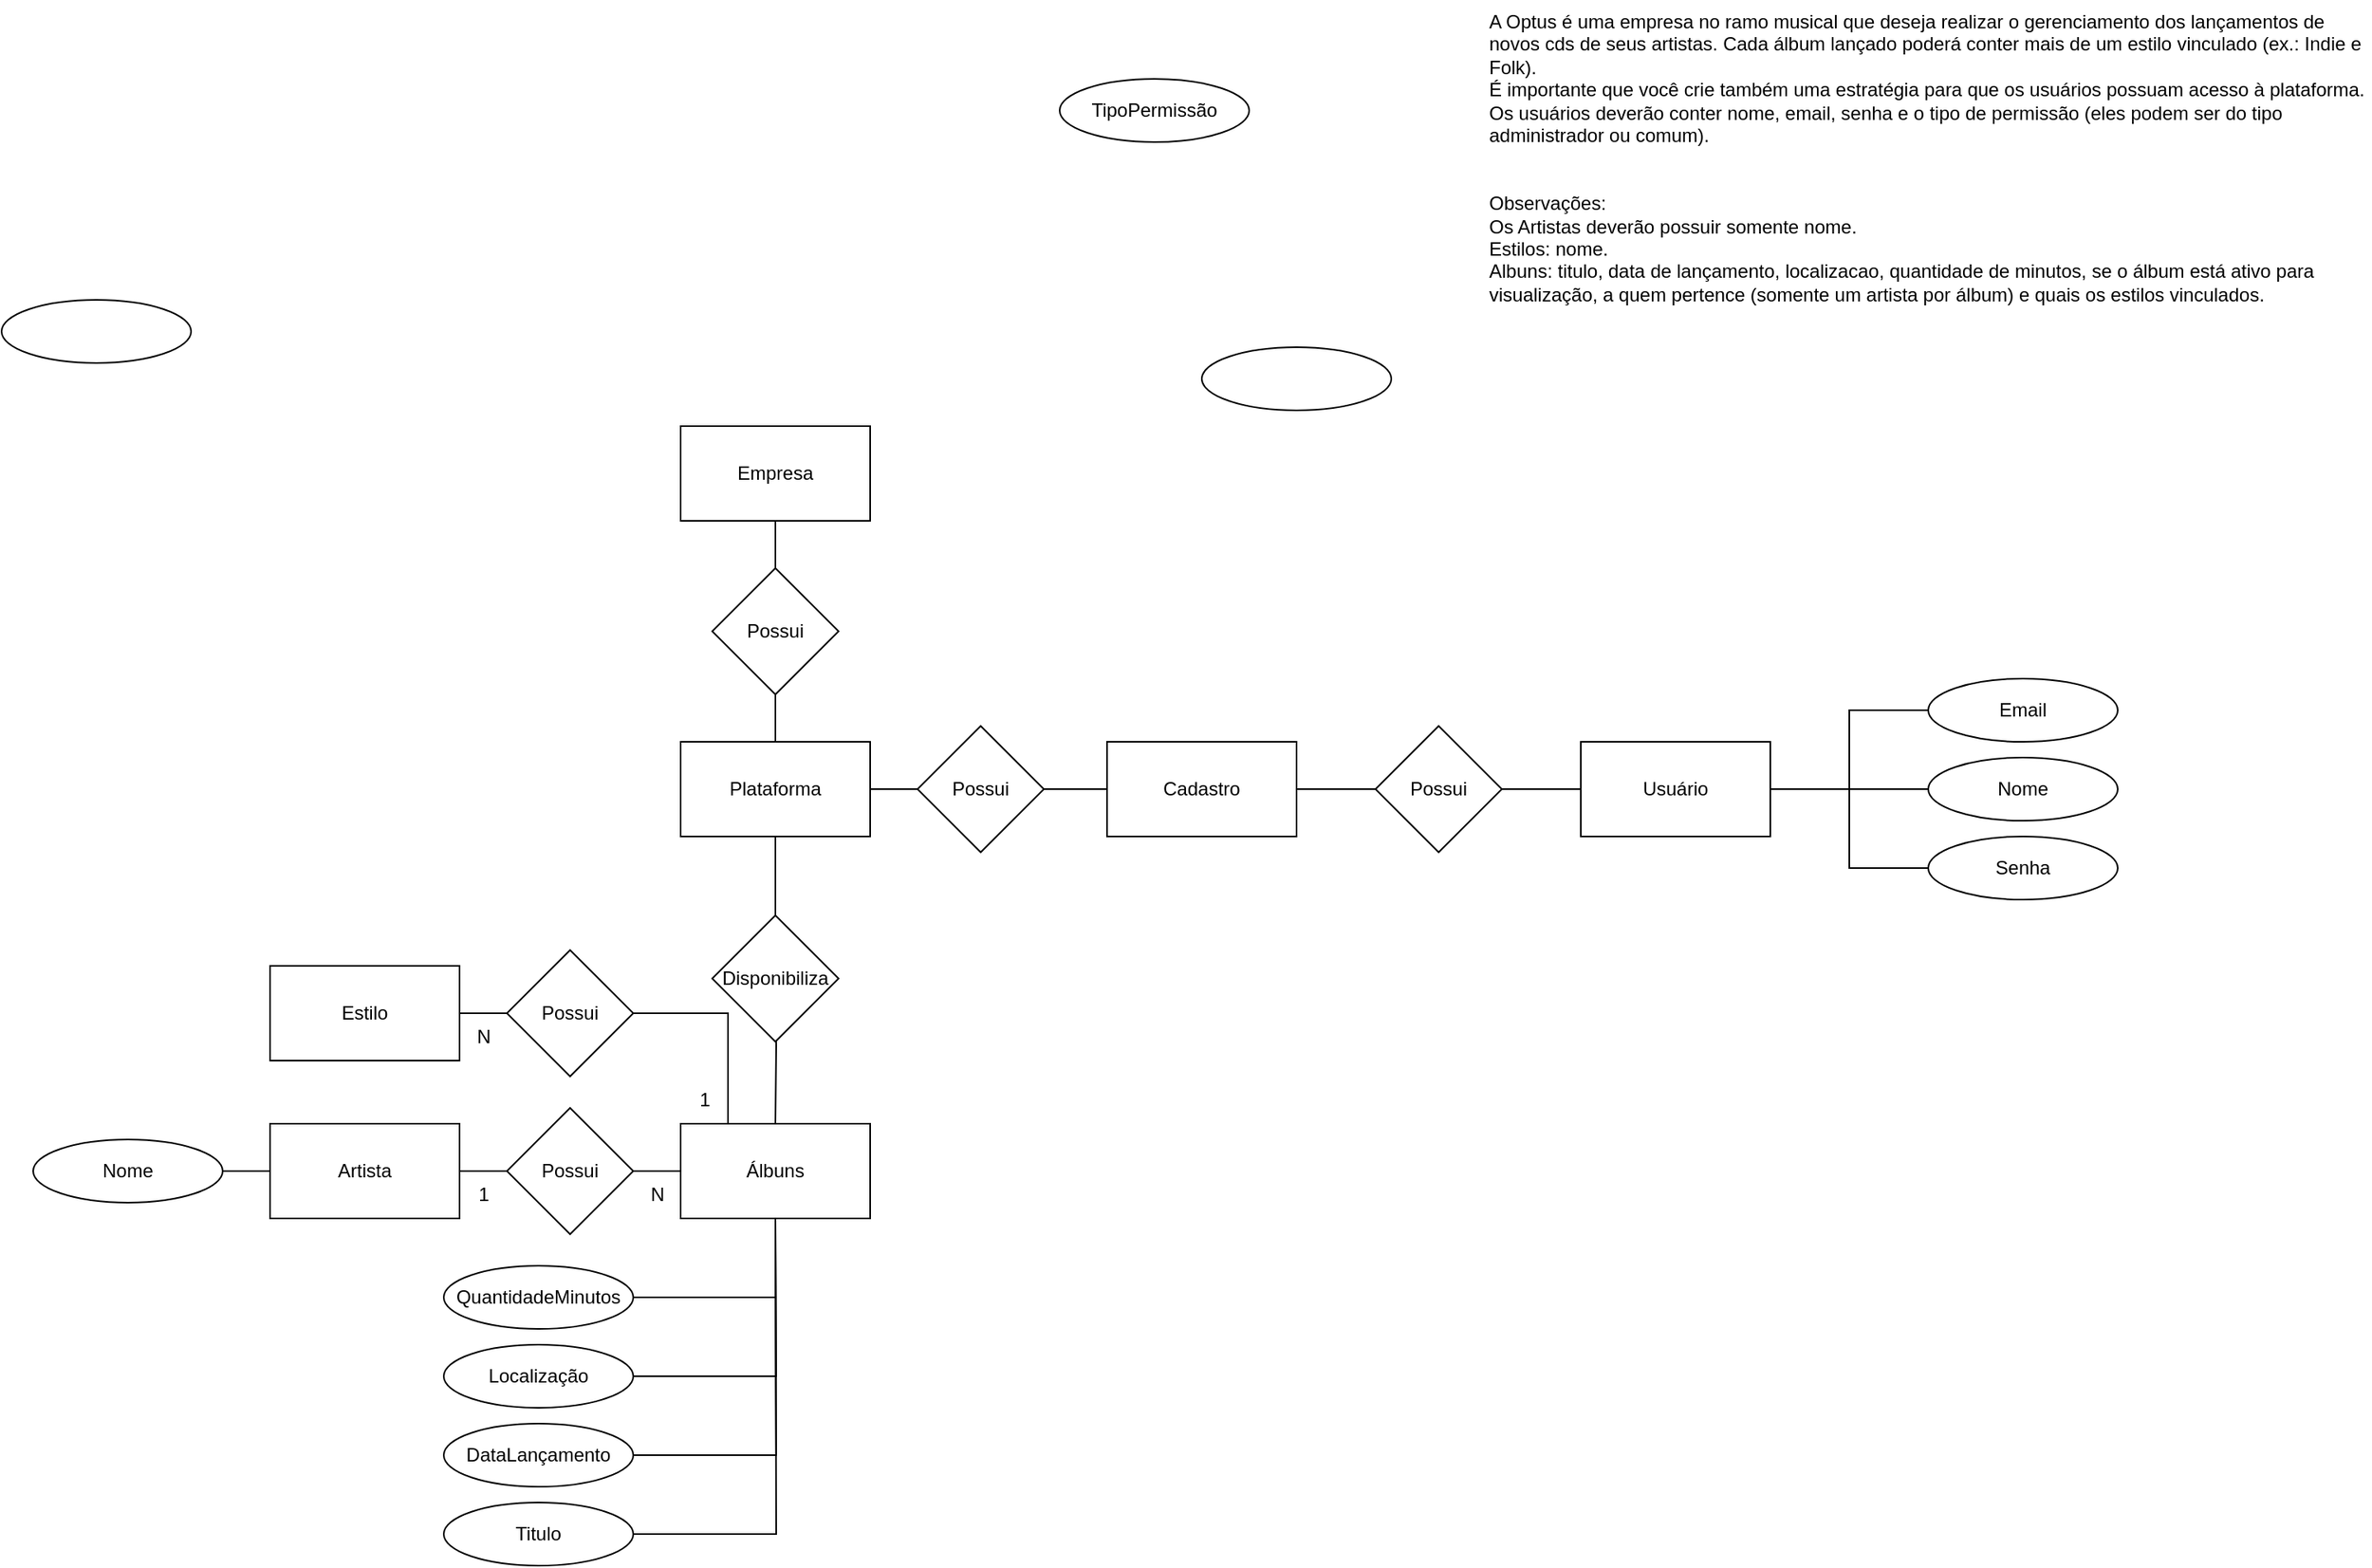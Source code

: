 <mxfile version="21.6.5" type="device">
  <diagram id="PN-a7cgjVNnVVcfMa5UT" name="Página-1">
    <mxGraphModel dx="1500" dy="820" grid="1" gridSize="10" guides="1" tooltips="1" connect="1" arrows="1" fold="1" page="1" pageScale="1" pageWidth="2336" pageHeight="1654" math="0" shadow="0">
      <root>
        <mxCell id="0" />
        <mxCell id="1" parent="0" />
        <mxCell id="jqNd-tk94i1S7kKQQhx--1" value="A Optus é uma empresa no ramo musical que deseja realizar o gerenciamento dos lançamentos de novos cds de seus artistas. Cada álbum lançado poderá conter mais de um estilo vinculado (ex.: Indie e Folk).&#xa;É importante que você crie também uma estratégia para que os usuários possuam acesso à plataforma.&#xa;Os usuários deverão conter nome, email, senha e o tipo de permissão (eles podem ser do tipo administrador ou comum).&#xa;&#xa;&#xa;Observações:&#xa;Os Artistas deverão possuir somente nome.&#xa;Estilos: nome.&#xa;Albuns: titulo, data de lançamento, localizacao, quantidade de minutos, se o álbum está ativo para visualização, a quem pertence (somente um artista por álbum) e quais os estilos vinculados." style="text;whiteSpace=wrap;" vertex="1" parent="1">
          <mxGeometry x="1070" y="30" width="560" height="230" as="geometry" />
        </mxCell>
        <mxCell id="jqNd-tk94i1S7kKQQhx--44" style="edgeStyle=orthogonalEdgeStyle;rounded=0;orthogonalLoop=1;jettySize=auto;html=1;exitX=0.5;exitY=1;exitDx=0;exitDy=0;endArrow=none;endFill=0;" edge="1" parent="1" source="jqNd-tk94i1S7kKQQhx--2" target="jqNd-tk94i1S7kKQQhx--35">
          <mxGeometry relative="1" as="geometry" />
        </mxCell>
        <mxCell id="jqNd-tk94i1S7kKQQhx--2" value="Empresa" style="rounded=0;whiteSpace=wrap;html=1;" vertex="1" parent="1">
          <mxGeometry x="560" y="300" width="120" height="60" as="geometry" />
        </mxCell>
        <mxCell id="jqNd-tk94i1S7kKQQhx--12" style="edgeStyle=orthogonalEdgeStyle;rounded=0;orthogonalLoop=1;jettySize=auto;html=1;entryX=0;entryY=0.5;entryDx=0;entryDy=0;endArrow=none;endFill=0;" edge="1" parent="1" source="jqNd-tk94i1S7kKQQhx--3" target="jqNd-tk94i1S7kKQQhx--10">
          <mxGeometry relative="1" as="geometry" />
        </mxCell>
        <mxCell id="jqNd-tk94i1S7kKQQhx--3" value="Artista" style="rounded=0;whiteSpace=wrap;html=1;" vertex="1" parent="1">
          <mxGeometry x="300" y="742" width="120" height="60" as="geometry" />
        </mxCell>
        <mxCell id="jqNd-tk94i1S7kKQQhx--37" style="edgeStyle=orthogonalEdgeStyle;rounded=0;orthogonalLoop=1;jettySize=auto;html=1;endArrow=none;endFill=0;" edge="1" parent="1" source="jqNd-tk94i1S7kKQQhx--4" target="jqNd-tk94i1S7kKQQhx--9">
          <mxGeometry relative="1" as="geometry">
            <Array as="points">
              <mxPoint x="590" y="672" />
            </Array>
          </mxGeometry>
        </mxCell>
        <mxCell id="jqNd-tk94i1S7kKQQhx--4" value="Estilo" style="rounded=0;whiteSpace=wrap;html=1;" vertex="1" parent="1">
          <mxGeometry x="300" y="642" width="120" height="60" as="geometry" />
        </mxCell>
        <mxCell id="jqNd-tk94i1S7kKQQhx--50" style="edgeStyle=orthogonalEdgeStyle;rounded=0;orthogonalLoop=1;jettySize=auto;html=1;exitX=0;exitY=0.5;exitDx=0;exitDy=0;endArrow=none;endFill=0;" edge="1" parent="1" source="jqNd-tk94i1S7kKQQhx--7" target="jqNd-tk94i1S7kKQQhx--35">
          <mxGeometry relative="1" as="geometry" />
        </mxCell>
        <mxCell id="jqNd-tk94i1S7kKQQhx--5" value="Usuário" style="rounded=0;whiteSpace=wrap;html=1;" vertex="1" parent="1">
          <mxGeometry x="1130" y="500" width="120" height="60" as="geometry" />
        </mxCell>
        <mxCell id="jqNd-tk94i1S7kKQQhx--9" value="Álbuns" style="rounded=0;whiteSpace=wrap;html=1;" vertex="1" parent="1">
          <mxGeometry x="560" y="742" width="120" height="60" as="geometry" />
        </mxCell>
        <mxCell id="jqNd-tk94i1S7kKQQhx--11" style="edgeStyle=orthogonalEdgeStyle;rounded=0;orthogonalLoop=1;jettySize=auto;html=1;entryX=0;entryY=0.5;entryDx=0;entryDy=0;endArrow=none;endFill=0;" edge="1" parent="1" source="jqNd-tk94i1S7kKQQhx--10" target="jqNd-tk94i1S7kKQQhx--9">
          <mxGeometry relative="1" as="geometry" />
        </mxCell>
        <mxCell id="jqNd-tk94i1S7kKQQhx--10" value="Possui" style="rhombus;whiteSpace=wrap;html=1;" vertex="1" parent="1">
          <mxGeometry x="450" y="732" width="80" height="80" as="geometry" />
        </mxCell>
        <mxCell id="jqNd-tk94i1S7kKQQhx--13" value="" style="ellipse;whiteSpace=wrap;html=1;" vertex="1" parent="1">
          <mxGeometry x="890" y="250" width="120" height="40" as="geometry" />
        </mxCell>
        <mxCell id="jqNd-tk94i1S7kKQQhx--15" value="" style="edgeStyle=orthogonalEdgeStyle;rounded=0;orthogonalLoop=1;jettySize=auto;html=1;endArrow=none;endFill=0;" edge="1" parent="1" source="jqNd-tk94i1S7kKQQhx--14" target="jqNd-tk94i1S7kKQQhx--3">
          <mxGeometry relative="1" as="geometry" />
        </mxCell>
        <mxCell id="jqNd-tk94i1S7kKQQhx--14" value="Nome" style="ellipse;whiteSpace=wrap;html=1;" vertex="1" parent="1">
          <mxGeometry x="150" y="752" width="120" height="40" as="geometry" />
        </mxCell>
        <mxCell id="jqNd-tk94i1S7kKQQhx--19" value="TipoPermissão" style="ellipse;whiteSpace=wrap;html=1;" vertex="1" parent="1">
          <mxGeometry x="800" y="80" width="120" height="40" as="geometry" />
        </mxCell>
        <mxCell id="jqNd-tk94i1S7kKQQhx--53" style="edgeStyle=orthogonalEdgeStyle;rounded=0;orthogonalLoop=1;jettySize=auto;html=1;exitX=0;exitY=0.5;exitDx=0;exitDy=0;entryX=1;entryY=0.5;entryDx=0;entryDy=0;endArrow=none;endFill=0;" edge="1" parent="1" source="jqNd-tk94i1S7kKQQhx--20" target="jqNd-tk94i1S7kKQQhx--5">
          <mxGeometry relative="1" as="geometry" />
        </mxCell>
        <mxCell id="jqNd-tk94i1S7kKQQhx--20" value="Senha" style="ellipse;whiteSpace=wrap;html=1;" vertex="1" parent="1">
          <mxGeometry x="1350" y="560" width="120" height="40" as="geometry" />
        </mxCell>
        <mxCell id="jqNd-tk94i1S7kKQQhx--54" style="edgeStyle=orthogonalEdgeStyle;rounded=0;orthogonalLoop=1;jettySize=auto;html=1;entryX=1;entryY=0.5;entryDx=0;entryDy=0;endArrow=none;endFill=0;" edge="1" parent="1" source="jqNd-tk94i1S7kKQQhx--21" target="jqNd-tk94i1S7kKQQhx--5">
          <mxGeometry relative="1" as="geometry" />
        </mxCell>
        <mxCell id="jqNd-tk94i1S7kKQQhx--21" value="Email" style="ellipse;whiteSpace=wrap;html=1;" vertex="1" parent="1">
          <mxGeometry x="1350" y="460" width="120" height="40" as="geometry" />
        </mxCell>
        <mxCell id="jqNd-tk94i1S7kKQQhx--52" style="edgeStyle=orthogonalEdgeStyle;rounded=0;orthogonalLoop=1;jettySize=auto;html=1;exitX=0;exitY=0.5;exitDx=0;exitDy=0;entryX=1;entryY=0.5;entryDx=0;entryDy=0;endArrow=none;endFill=0;" edge="1" parent="1" source="jqNd-tk94i1S7kKQQhx--22" target="jqNd-tk94i1S7kKQQhx--5">
          <mxGeometry relative="1" as="geometry" />
        </mxCell>
        <mxCell id="jqNd-tk94i1S7kKQQhx--22" value="Nome" style="ellipse;whiteSpace=wrap;html=1;" vertex="1" parent="1">
          <mxGeometry x="1350" y="510" width="120" height="40" as="geometry" />
        </mxCell>
        <mxCell id="jqNd-tk94i1S7kKQQhx--24" value="" style="ellipse;whiteSpace=wrap;html=1;" vertex="1" parent="1">
          <mxGeometry x="130" y="220" width="120" height="40" as="geometry" />
        </mxCell>
        <mxCell id="jqNd-tk94i1S7kKQQhx--27" value="1" style="text;html=1;align=center;verticalAlign=middle;resizable=0;points=[];autosize=1;strokeColor=none;fillColor=none;" vertex="1" parent="1">
          <mxGeometry x="420" y="772" width="30" height="30" as="geometry" />
        </mxCell>
        <mxCell id="jqNd-tk94i1S7kKQQhx--28" value="N" style="text;html=1;align=center;verticalAlign=middle;resizable=0;points=[];autosize=1;strokeColor=none;fillColor=none;" vertex="1" parent="1">
          <mxGeometry x="530" y="772" width="30" height="30" as="geometry" />
        </mxCell>
        <mxCell id="jqNd-tk94i1S7kKQQhx--29" value="1" style="text;html=1;align=center;verticalAlign=middle;resizable=0;points=[];autosize=1;strokeColor=none;fillColor=none;" vertex="1" parent="1">
          <mxGeometry x="560" y="712" width="30" height="30" as="geometry" />
        </mxCell>
        <mxCell id="jqNd-tk94i1S7kKQQhx--30" value="N" style="text;html=1;align=center;verticalAlign=middle;resizable=0;points=[];autosize=1;strokeColor=none;fillColor=none;" vertex="1" parent="1">
          <mxGeometry x="420" y="672" width="30" height="30" as="geometry" />
        </mxCell>
        <mxCell id="jqNd-tk94i1S7kKQQhx--58" style="edgeStyle=orthogonalEdgeStyle;rounded=0;orthogonalLoop=1;jettySize=auto;html=1;entryX=0.5;entryY=1;entryDx=0;entryDy=0;endArrow=none;endFill=0;" edge="1" parent="1" source="jqNd-tk94i1S7kKQQhx--31" target="jqNd-tk94i1S7kKQQhx--9">
          <mxGeometry relative="1" as="geometry" />
        </mxCell>
        <mxCell id="jqNd-tk94i1S7kKQQhx--31" value="QuantidadeMinutos" style="ellipse;whiteSpace=wrap;html=1;" vertex="1" parent="1">
          <mxGeometry x="410" y="832" width="120" height="40" as="geometry" />
        </mxCell>
        <mxCell id="jqNd-tk94i1S7kKQQhx--59" style="edgeStyle=orthogonalEdgeStyle;rounded=0;orthogonalLoop=1;jettySize=auto;html=1;exitX=1;exitY=0.5;exitDx=0;exitDy=0;endArrow=none;endFill=0;" edge="1" parent="1" source="jqNd-tk94i1S7kKQQhx--32">
          <mxGeometry relative="1" as="geometry">
            <mxPoint x="620" y="802" as="targetPoint" />
          </mxGeometry>
        </mxCell>
        <mxCell id="jqNd-tk94i1S7kKQQhx--32" value="Localização" style="ellipse;whiteSpace=wrap;html=1;" vertex="1" parent="1">
          <mxGeometry x="410" y="882" width="120" height="40" as="geometry" />
        </mxCell>
        <mxCell id="jqNd-tk94i1S7kKQQhx--60" style="edgeStyle=orthogonalEdgeStyle;rounded=0;orthogonalLoop=1;jettySize=auto;html=1;endArrow=none;endFill=0;" edge="1" parent="1" source="jqNd-tk94i1S7kKQQhx--33">
          <mxGeometry relative="1" as="geometry">
            <mxPoint x="620" y="822" as="targetPoint" />
          </mxGeometry>
        </mxCell>
        <mxCell id="jqNd-tk94i1S7kKQQhx--33" value="DataLançamento" style="ellipse;whiteSpace=wrap;html=1;" vertex="1" parent="1">
          <mxGeometry x="410" y="932" width="120" height="40" as="geometry" />
        </mxCell>
        <mxCell id="jqNd-tk94i1S7kKQQhx--61" style="edgeStyle=orthogonalEdgeStyle;rounded=0;orthogonalLoop=1;jettySize=auto;html=1;exitX=1;exitY=0.5;exitDx=0;exitDy=0;endArrow=none;endFill=0;" edge="1" parent="1" source="jqNd-tk94i1S7kKQQhx--34">
          <mxGeometry relative="1" as="geometry">
            <mxPoint x="620" y="802" as="targetPoint" />
          </mxGeometry>
        </mxCell>
        <mxCell id="jqNd-tk94i1S7kKQQhx--34" value="Titulo" style="ellipse;whiteSpace=wrap;html=1;" vertex="1" parent="1">
          <mxGeometry x="410" y="982" width="120" height="40" as="geometry" />
        </mxCell>
        <mxCell id="jqNd-tk94i1S7kKQQhx--35" value="Plataforma" style="rounded=0;whiteSpace=wrap;html=1;" vertex="1" parent="1">
          <mxGeometry x="560" y="500" width="120" height="60" as="geometry" />
        </mxCell>
        <mxCell id="jqNd-tk94i1S7kKQQhx--16" value="Possui" style="rhombus;whiteSpace=wrap;html=1;" vertex="1" parent="1">
          <mxGeometry x="450" y="632" width="80" height="80" as="geometry" />
        </mxCell>
        <mxCell id="jqNd-tk94i1S7kKQQhx--43" value="Possui" style="rhombus;whiteSpace=wrap;html=1;" vertex="1" parent="1">
          <mxGeometry x="580" y="390" width="80" height="80" as="geometry" />
        </mxCell>
        <mxCell id="jqNd-tk94i1S7kKQQhx--47" value="" style="edgeStyle=orthogonalEdgeStyle;rounded=0;orthogonalLoop=1;jettySize=auto;html=1;endArrow=none;endFill=0;" edge="1" parent="1" source="jqNd-tk94i1S7kKQQhx--45" target="jqNd-tk94i1S7kKQQhx--35">
          <mxGeometry relative="1" as="geometry" />
        </mxCell>
        <mxCell id="jqNd-tk94i1S7kKQQhx--48" style="edgeStyle=orthogonalEdgeStyle;rounded=0;orthogonalLoop=1;jettySize=auto;html=1;exitX=0.5;exitY=1;exitDx=0;exitDy=0;endArrow=none;endFill=0;" edge="1" parent="1" target="jqNd-tk94i1S7kKQQhx--9">
          <mxGeometry relative="1" as="geometry">
            <mxPoint x="620" y="642" as="sourcePoint" />
          </mxGeometry>
        </mxCell>
        <mxCell id="jqNd-tk94i1S7kKQQhx--45" value="Disponibiliza" style="rhombus;whiteSpace=wrap;html=1;" vertex="1" parent="1">
          <mxGeometry x="580" y="610" width="80" height="80" as="geometry" />
        </mxCell>
        <mxCell id="jqNd-tk94i1S7kKQQhx--49" value="Possui" style="rhombus;whiteSpace=wrap;html=1;" vertex="1" parent="1">
          <mxGeometry x="710" y="490" width="80" height="80" as="geometry" />
        </mxCell>
        <mxCell id="jqNd-tk94i1S7kKQQhx--55" value="" style="edgeStyle=orthogonalEdgeStyle;rounded=0;orthogonalLoop=1;jettySize=auto;html=1;exitX=0;exitY=0.5;exitDx=0;exitDy=0;endArrow=none;endFill=0;" edge="1" parent="1" source="jqNd-tk94i1S7kKQQhx--56" target="jqNd-tk94i1S7kKQQhx--7">
          <mxGeometry relative="1" as="geometry">
            <mxPoint x="1210" y="530" as="sourcePoint" />
            <mxPoint x="680" y="530" as="targetPoint" />
          </mxGeometry>
        </mxCell>
        <mxCell id="jqNd-tk94i1S7kKQQhx--7" value="Cadastro" style="rounded=0;whiteSpace=wrap;html=1;" vertex="1" parent="1">
          <mxGeometry x="830" y="500" width="120" height="60" as="geometry" />
        </mxCell>
        <mxCell id="jqNd-tk94i1S7kKQQhx--57" value="" style="edgeStyle=orthogonalEdgeStyle;rounded=0;orthogonalLoop=1;jettySize=auto;html=1;exitX=0;exitY=0.5;exitDx=0;exitDy=0;endArrow=none;endFill=0;" edge="1" parent="1" source="jqNd-tk94i1S7kKQQhx--5" target="jqNd-tk94i1S7kKQQhx--56">
          <mxGeometry relative="1" as="geometry">
            <mxPoint x="1210" y="530" as="sourcePoint" />
            <mxPoint x="980" y="530" as="targetPoint" />
          </mxGeometry>
        </mxCell>
        <mxCell id="jqNd-tk94i1S7kKQQhx--56" value="Possui" style="rhombus;whiteSpace=wrap;html=1;" vertex="1" parent="1">
          <mxGeometry x="1000" y="490" width="80" height="80" as="geometry" />
        </mxCell>
      </root>
    </mxGraphModel>
  </diagram>
</mxfile>

